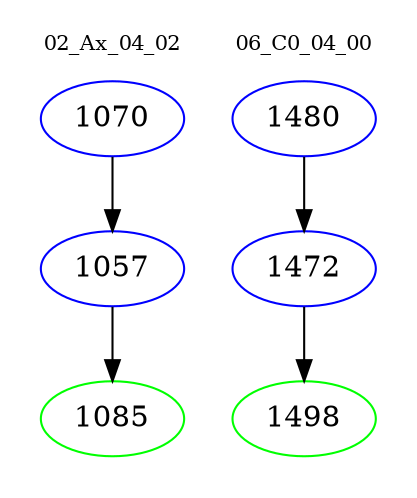 digraph{
subgraph cluster_0 {
color = white
label = "02_Ax_04_02";
fontsize=10;
T0_1070 [label="1070", color="blue"]
T0_1070 -> T0_1057 [color="black"]
T0_1057 [label="1057", color="blue"]
T0_1057 -> T0_1085 [color="black"]
T0_1085 [label="1085", color="green"]
}
subgraph cluster_1 {
color = white
label = "06_C0_04_00";
fontsize=10;
T1_1480 [label="1480", color="blue"]
T1_1480 -> T1_1472 [color="black"]
T1_1472 [label="1472", color="blue"]
T1_1472 -> T1_1498 [color="black"]
T1_1498 [label="1498", color="green"]
}
}
